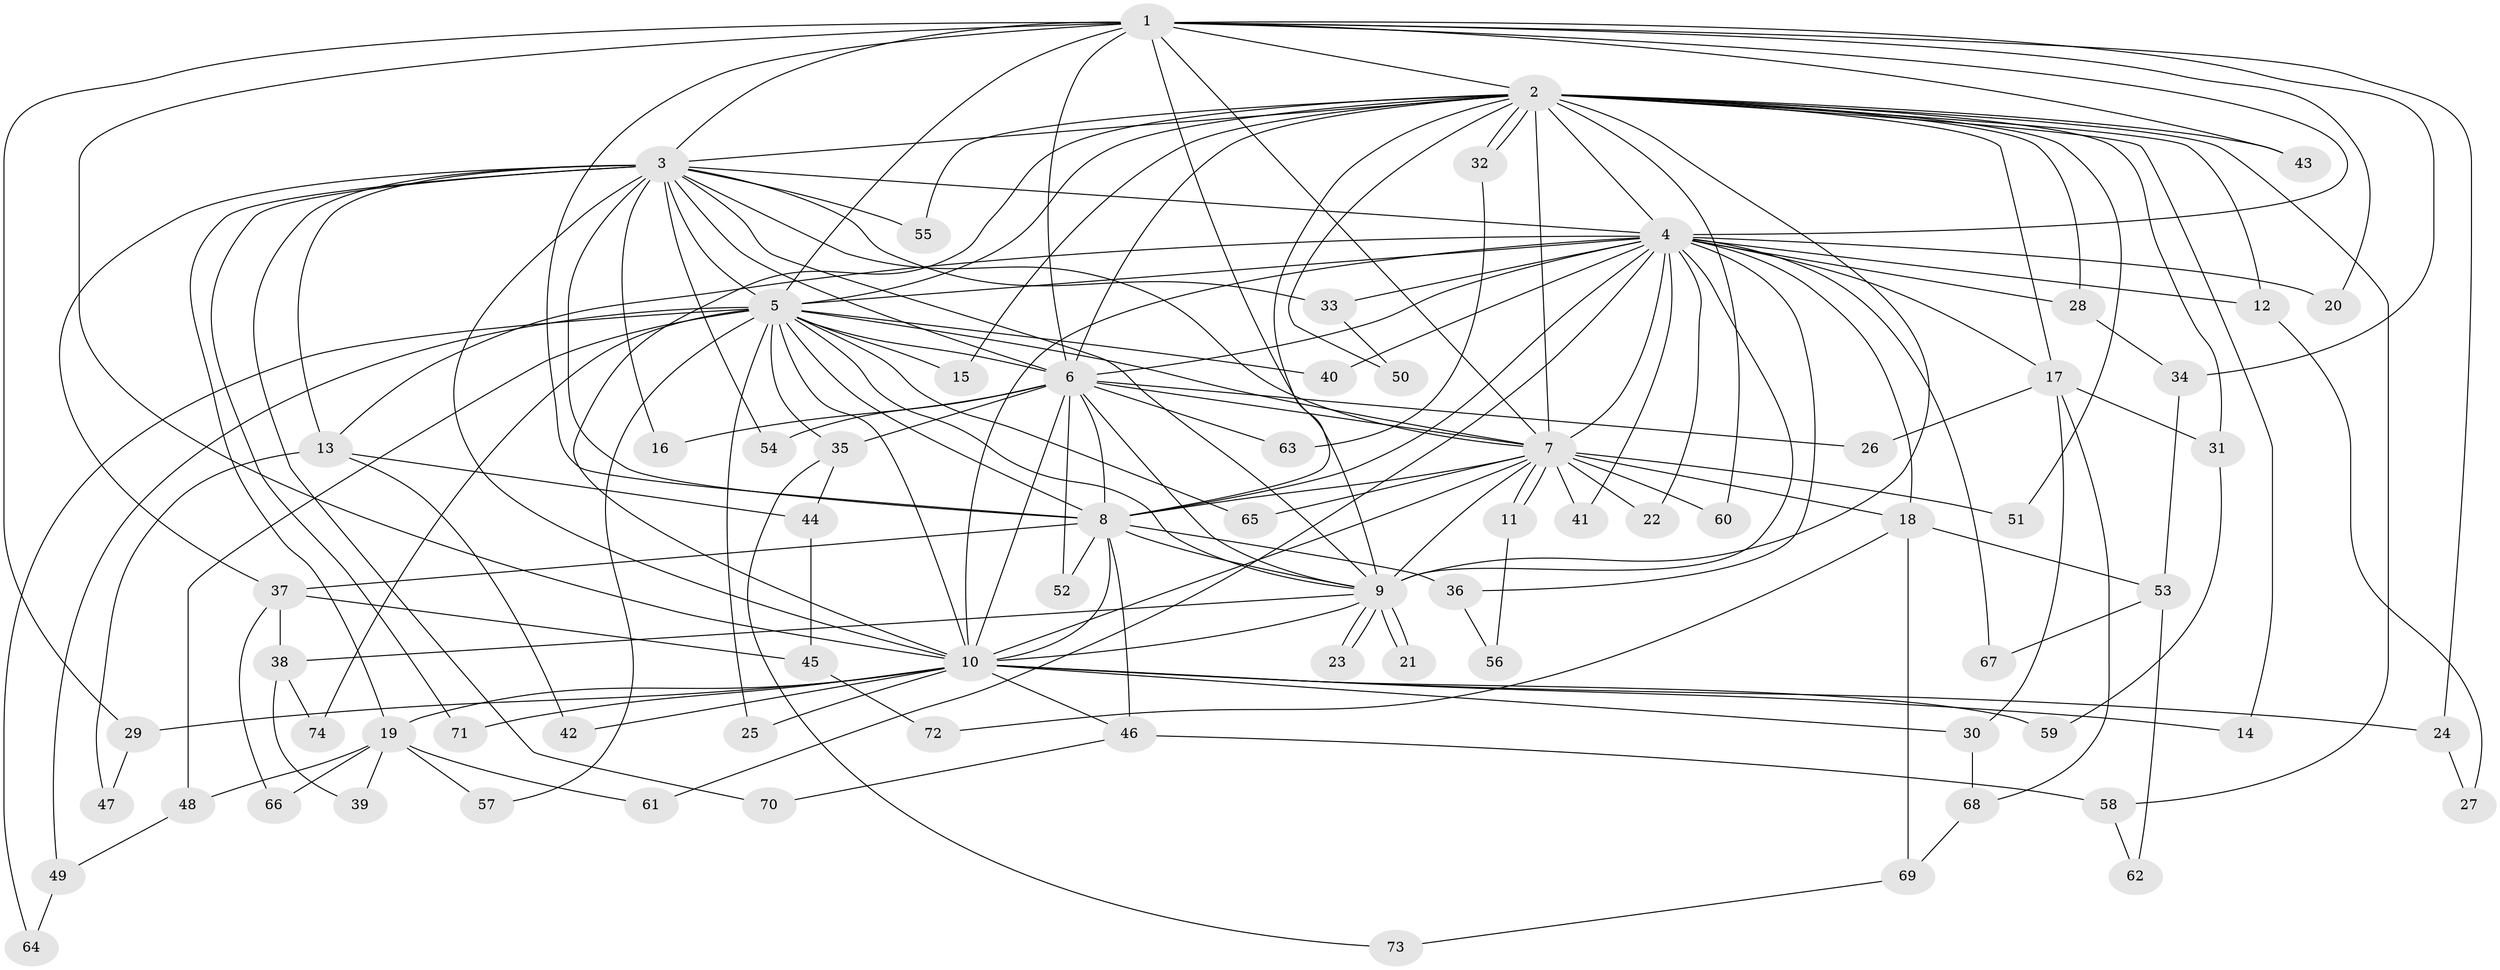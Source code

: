 // Generated by graph-tools (version 1.1) at 2025/43/03/09/25 04:43:17]
// undirected, 74 vertices, 173 edges
graph export_dot {
graph [start="1"]
  node [color=gray90,style=filled];
  1;
  2;
  3;
  4;
  5;
  6;
  7;
  8;
  9;
  10;
  11;
  12;
  13;
  14;
  15;
  16;
  17;
  18;
  19;
  20;
  21;
  22;
  23;
  24;
  25;
  26;
  27;
  28;
  29;
  30;
  31;
  32;
  33;
  34;
  35;
  36;
  37;
  38;
  39;
  40;
  41;
  42;
  43;
  44;
  45;
  46;
  47;
  48;
  49;
  50;
  51;
  52;
  53;
  54;
  55;
  56;
  57;
  58;
  59;
  60;
  61;
  62;
  63;
  64;
  65;
  66;
  67;
  68;
  69;
  70;
  71;
  72;
  73;
  74;
  1 -- 2;
  1 -- 3;
  1 -- 4;
  1 -- 5;
  1 -- 6;
  1 -- 7;
  1 -- 8;
  1 -- 9;
  1 -- 10;
  1 -- 20;
  1 -- 24;
  1 -- 29;
  1 -- 34;
  1 -- 43;
  2 -- 3;
  2 -- 4;
  2 -- 5;
  2 -- 6;
  2 -- 7;
  2 -- 8;
  2 -- 9;
  2 -- 10;
  2 -- 12;
  2 -- 14;
  2 -- 15;
  2 -- 17;
  2 -- 28;
  2 -- 31;
  2 -- 32;
  2 -- 32;
  2 -- 43;
  2 -- 50;
  2 -- 51;
  2 -- 55;
  2 -- 58;
  2 -- 60;
  3 -- 4;
  3 -- 5;
  3 -- 6;
  3 -- 7;
  3 -- 8;
  3 -- 9;
  3 -- 10;
  3 -- 13;
  3 -- 16;
  3 -- 19;
  3 -- 33;
  3 -- 37;
  3 -- 54;
  3 -- 55;
  3 -- 70;
  3 -- 71;
  4 -- 5;
  4 -- 6;
  4 -- 7;
  4 -- 8;
  4 -- 9;
  4 -- 10;
  4 -- 12;
  4 -- 13;
  4 -- 17;
  4 -- 18;
  4 -- 20;
  4 -- 22;
  4 -- 28;
  4 -- 33;
  4 -- 36;
  4 -- 40;
  4 -- 41;
  4 -- 61;
  4 -- 67;
  5 -- 6;
  5 -- 7;
  5 -- 8;
  5 -- 9;
  5 -- 10;
  5 -- 15;
  5 -- 25;
  5 -- 35;
  5 -- 40;
  5 -- 48;
  5 -- 49;
  5 -- 57;
  5 -- 64;
  5 -- 65;
  5 -- 74;
  6 -- 7;
  6 -- 8;
  6 -- 9;
  6 -- 10;
  6 -- 16;
  6 -- 26;
  6 -- 35;
  6 -- 52;
  6 -- 54;
  6 -- 63;
  7 -- 8;
  7 -- 9;
  7 -- 10;
  7 -- 11;
  7 -- 11;
  7 -- 18;
  7 -- 22;
  7 -- 41;
  7 -- 51;
  7 -- 60;
  7 -- 65;
  8 -- 9;
  8 -- 10;
  8 -- 36;
  8 -- 37;
  8 -- 46;
  8 -- 52;
  9 -- 10;
  9 -- 21;
  9 -- 21;
  9 -- 23;
  9 -- 23;
  9 -- 38;
  10 -- 14;
  10 -- 19;
  10 -- 24;
  10 -- 25;
  10 -- 29;
  10 -- 30;
  10 -- 42;
  10 -- 46;
  10 -- 59;
  10 -- 71;
  11 -- 56;
  12 -- 27;
  13 -- 42;
  13 -- 44;
  13 -- 47;
  17 -- 26;
  17 -- 30;
  17 -- 31;
  17 -- 68;
  18 -- 53;
  18 -- 69;
  18 -- 72;
  19 -- 39;
  19 -- 48;
  19 -- 57;
  19 -- 61;
  19 -- 66;
  24 -- 27;
  28 -- 34;
  29 -- 47;
  30 -- 68;
  31 -- 59;
  32 -- 63;
  33 -- 50;
  34 -- 53;
  35 -- 44;
  35 -- 73;
  36 -- 56;
  37 -- 38;
  37 -- 45;
  37 -- 66;
  38 -- 39;
  38 -- 74;
  44 -- 45;
  45 -- 72;
  46 -- 58;
  46 -- 70;
  48 -- 49;
  49 -- 64;
  53 -- 62;
  53 -- 67;
  58 -- 62;
  68 -- 69;
  69 -- 73;
}
